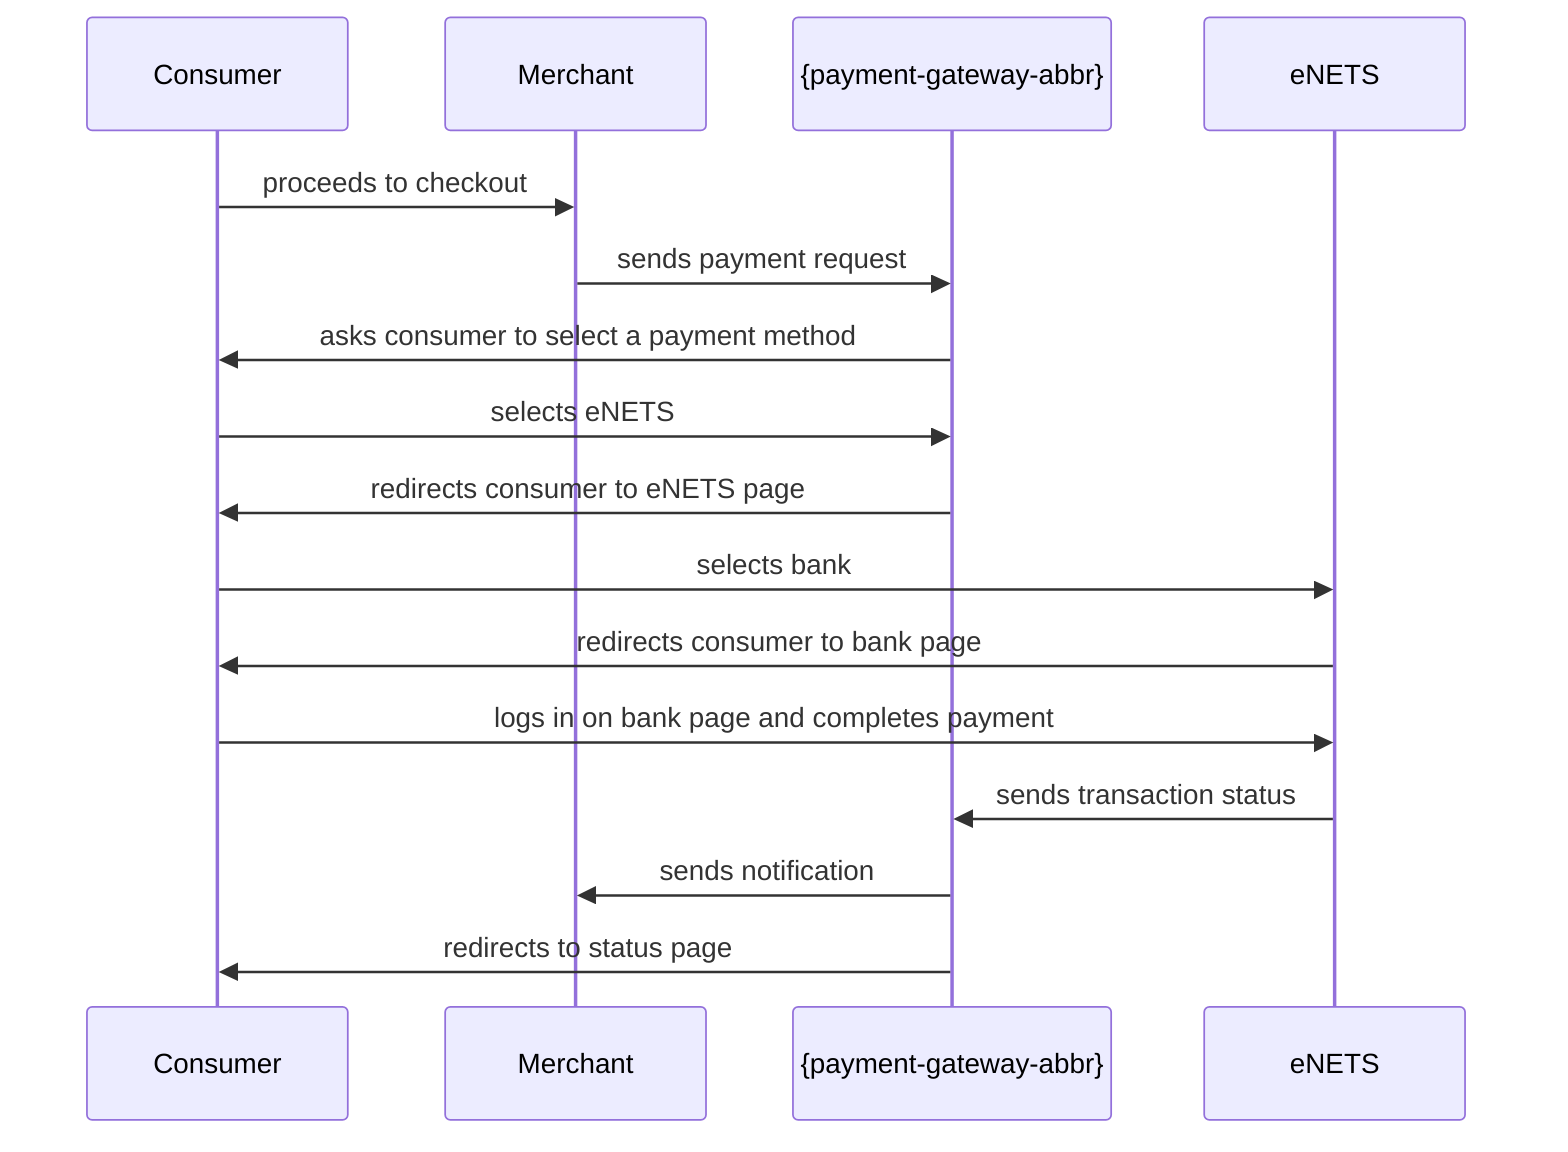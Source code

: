 sequenceDiagram

    participant Consumer

    participant Merchant

    participant {payment-gateway-abbr}

    participant eNETS

Consumer->>Merchant: proceeds to checkout

Merchant->>{payment-gateway-abbr}: sends payment request

{payment-gateway-abbr}->>Consumer: asks consumer to select a payment method

Consumer->>{payment-gateway-abbr}: selects eNETS

{payment-gateway-abbr}->>Consumer: redirects consumer to eNETS page

Consumer->>eNETS: selects bank

eNETS->>Consumer: redirects consumer to bank page

Consumer->>eNETS: logs in on bank page and completes payment

eNETS->>{payment-gateway-abbr}: sends transaction status

{payment-gateway-abbr}->>Merchant: sends notification

{payment-gateway-abbr}->>Consumer: redirects to status page